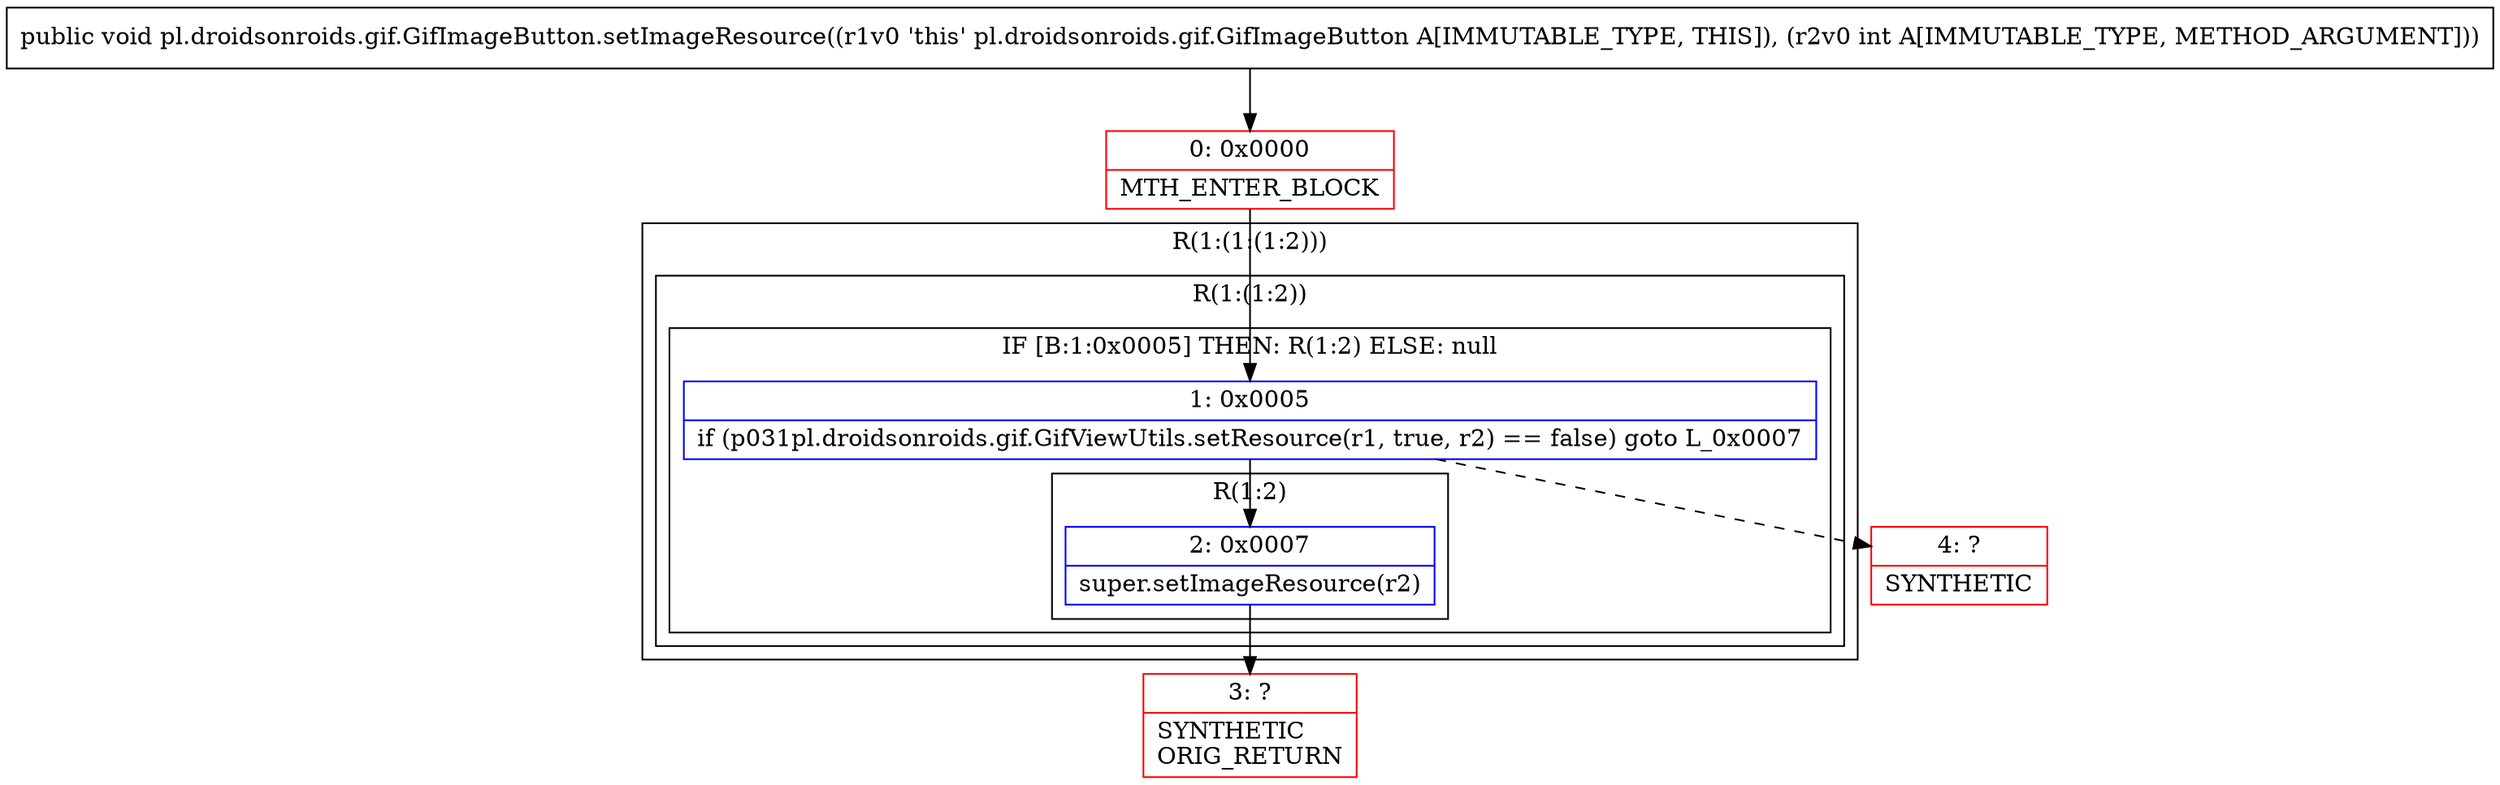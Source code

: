 digraph "CFG forpl.droidsonroids.gif.GifImageButton.setImageResource(I)V" {
subgraph cluster_Region_1040340220 {
label = "R(1:(1:(1:2)))";
node [shape=record,color=blue];
subgraph cluster_Region_1092035998 {
label = "R(1:(1:2))";
node [shape=record,color=blue];
subgraph cluster_IfRegion_974946304 {
label = "IF [B:1:0x0005] THEN: R(1:2) ELSE: null";
node [shape=record,color=blue];
Node_1 [shape=record,label="{1\:\ 0x0005|if (p031pl.droidsonroids.gif.GifViewUtils.setResource(r1, true, r2) == false) goto L_0x0007\l}"];
subgraph cluster_Region_1886053130 {
label = "R(1:2)";
node [shape=record,color=blue];
Node_2 [shape=record,label="{2\:\ 0x0007|super.setImageResource(r2)\l}"];
}
}
}
}
Node_0 [shape=record,color=red,label="{0\:\ 0x0000|MTH_ENTER_BLOCK\l}"];
Node_3 [shape=record,color=red,label="{3\:\ ?|SYNTHETIC\lORIG_RETURN\l}"];
Node_4 [shape=record,color=red,label="{4\:\ ?|SYNTHETIC\l}"];
MethodNode[shape=record,label="{public void pl.droidsonroids.gif.GifImageButton.setImageResource((r1v0 'this' pl.droidsonroids.gif.GifImageButton A[IMMUTABLE_TYPE, THIS]), (r2v0 int A[IMMUTABLE_TYPE, METHOD_ARGUMENT])) }"];
MethodNode -> Node_0;
Node_1 -> Node_2;
Node_1 -> Node_4[style=dashed];
Node_2 -> Node_3;
Node_0 -> Node_1;
}


